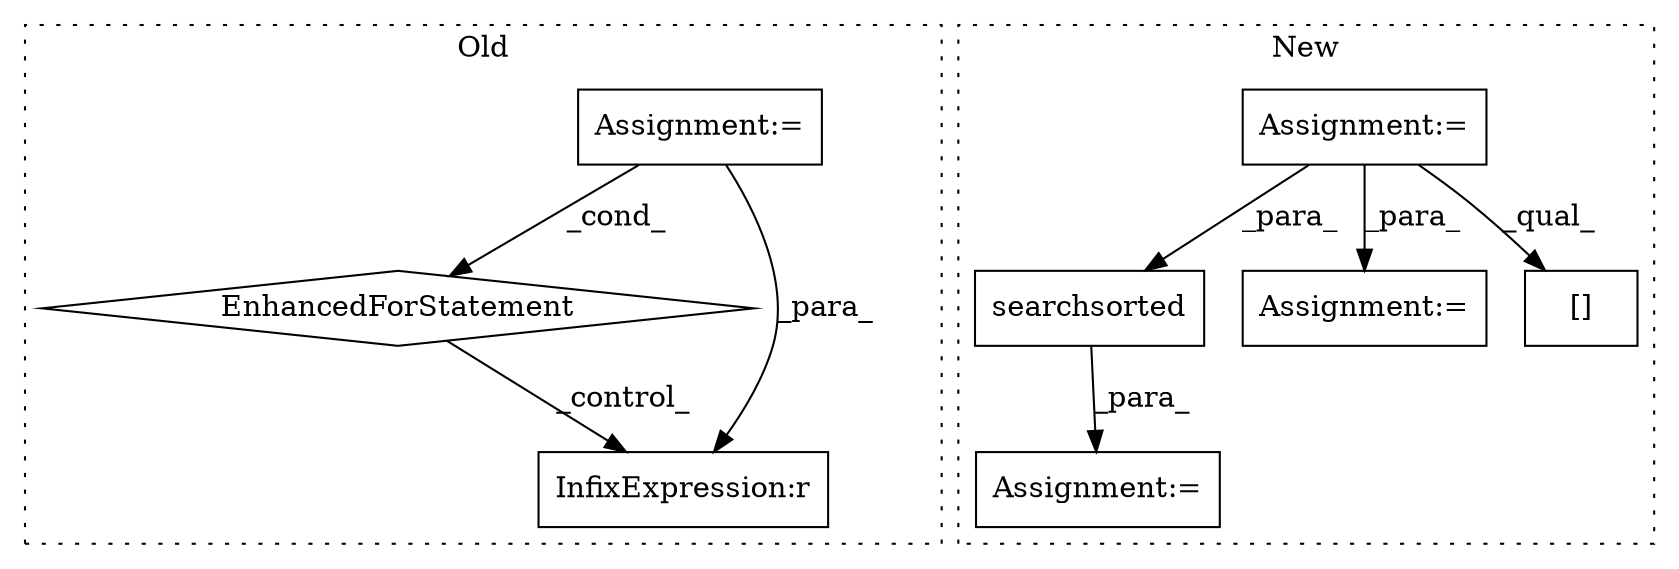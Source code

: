 digraph G {
subgraph cluster0 {
1 [label="EnhancedForStatement" a="70" s="1823,1934" l="53,2" shape="diamond"];
4 [label="Assignment:=" a="7" s="1823,1934" l="53,2" shape="box"];
8 [label="InfixExpression:r" a="27" s="1985" l="4" shape="box"];
label = "Old";
style="dotted";
}
subgraph cluster1 {
2 [label="searchsorted" a="32" s="1945,2021" l="13,1" shape="box"];
3 [label="Assignment:=" a="7" s="2172" l="42" shape="box"];
5 [label="Assignment:=" a="7" s="1848" l="1" shape="box"];
6 [label="Assignment:=" a="7" s="2232" l="1" shape="box"];
7 [label="[]" a="2" s="2065,2113" l="2,1" shape="box"];
label = "New";
style="dotted";
}
1 -> 8 [label="_control_"];
2 -> 3 [label="_para_"];
4 -> 8 [label="_para_"];
4 -> 1 [label="_cond_"];
5 -> 2 [label="_para_"];
5 -> 7 [label="_qual_"];
5 -> 6 [label="_para_"];
}